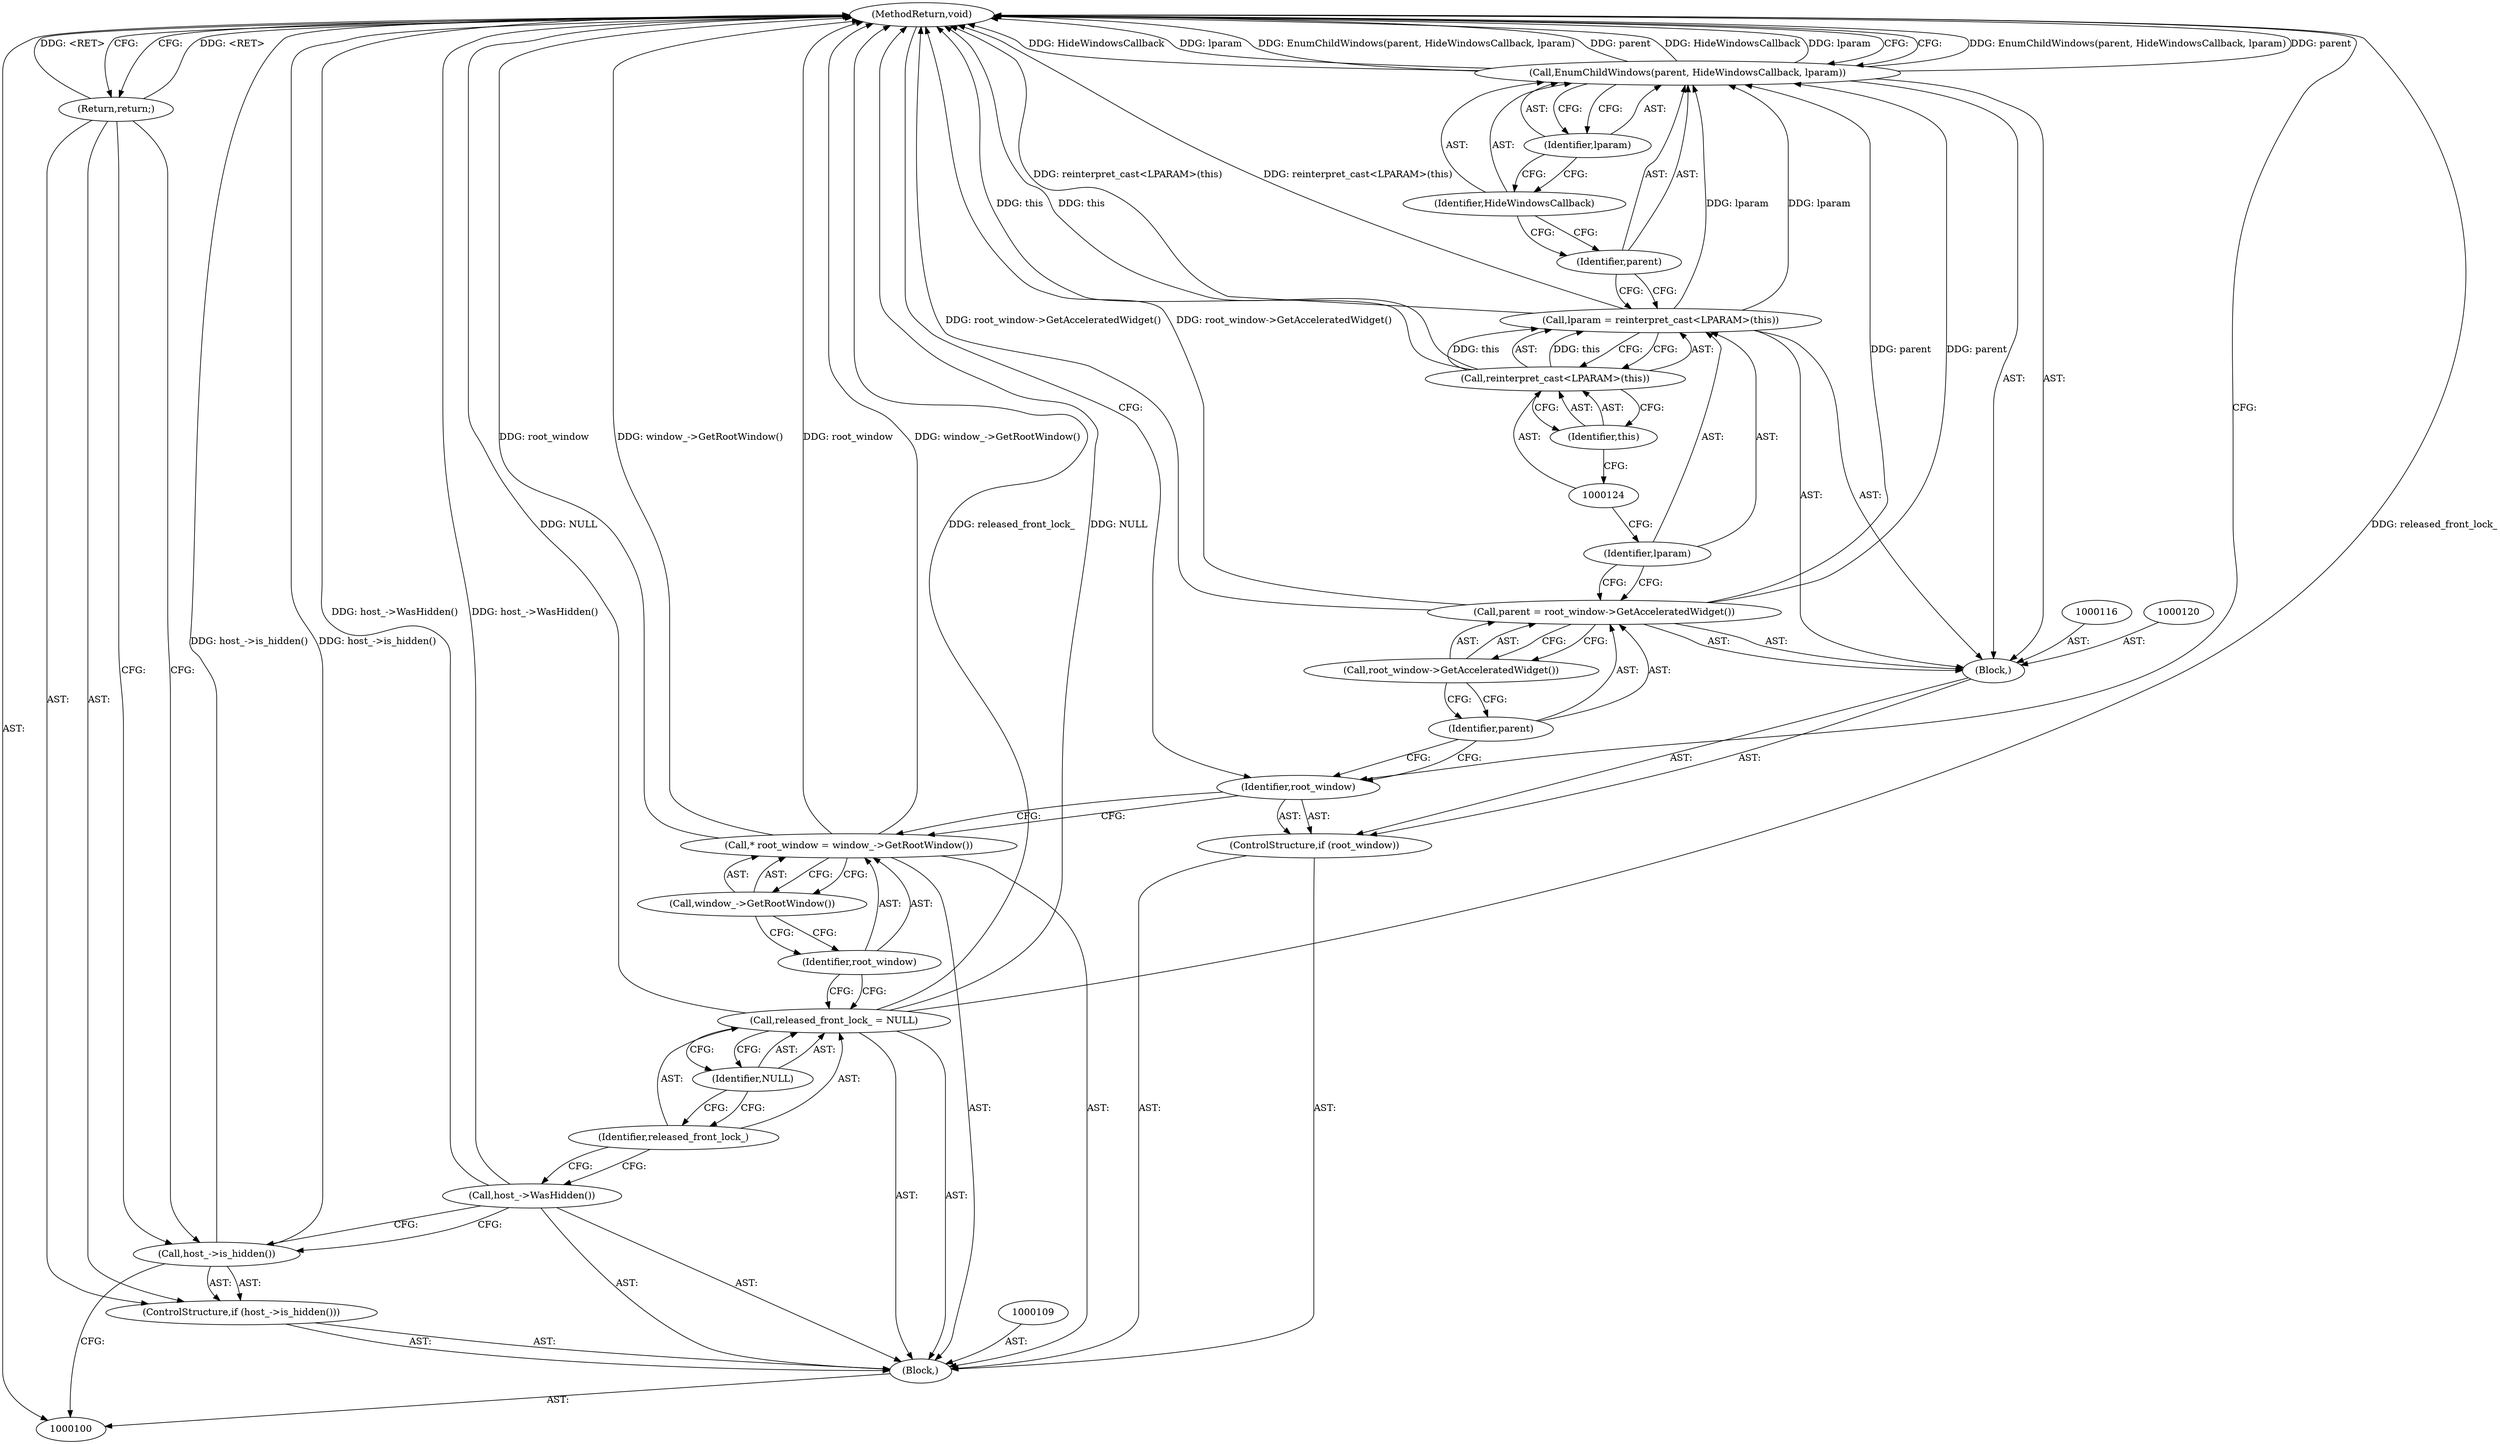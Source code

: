 digraph "0_Chrome_18d67244984a574ba2dd8779faabc0e3e34f4b76_35" {
"1000130" [label="(MethodReturn,void)"];
"1000101" [label="(Block,)"];
"1000113" [label="(ControlStructure,if (root_window))"];
"1000114" [label="(Identifier,root_window)"];
"1000119" [label="(Call,root_window->GetAcceleratedWidget())"];
"1000117" [label="(Call,parent = root_window->GetAcceleratedWidget())"];
"1000118" [label="(Identifier,parent)"];
"1000121" [label="(Call,lparam = reinterpret_cast<LPARAM>(this))"];
"1000122" [label="(Identifier,lparam)"];
"1000123" [label="(Call,reinterpret_cast<LPARAM>(this))"];
"1000115" [label="(Block,)"];
"1000125" [label="(Identifier,this)"];
"1000127" [label="(Identifier,parent)"];
"1000128" [label="(Identifier,HideWindowsCallback)"];
"1000126" [label="(Call,EnumChildWindows(parent, HideWindowsCallback, lparam))"];
"1000129" [label="(Identifier,lparam)"];
"1000102" [label="(ControlStructure,if (host_->is_hidden()))"];
"1000103" [label="(Call,host_->is_hidden())"];
"1000104" [label="(Return,return;)"];
"1000105" [label="(Call,host_->WasHidden())"];
"1000108" [label="(Identifier,NULL)"];
"1000106" [label="(Call,released_front_lock_ = NULL)"];
"1000107" [label="(Identifier,released_front_lock_)"];
"1000110" [label="(Call,* root_window = window_->GetRootWindow())"];
"1000111" [label="(Identifier,root_window)"];
"1000112" [label="(Call,window_->GetRootWindow())"];
"1000130" -> "1000100"  [label="AST: "];
"1000130" -> "1000104"  [label="CFG: "];
"1000130" -> "1000126"  [label="CFG: "];
"1000130" -> "1000114"  [label="CFG: "];
"1000126" -> "1000130"  [label="DDG: EnumChildWindows(parent, HideWindowsCallback, lparam)"];
"1000126" -> "1000130"  [label="DDG: parent"];
"1000126" -> "1000130"  [label="DDG: HideWindowsCallback"];
"1000126" -> "1000130"  [label="DDG: lparam"];
"1000123" -> "1000130"  [label="DDG: this"];
"1000106" -> "1000130"  [label="DDG: NULL"];
"1000106" -> "1000130"  [label="DDG: released_front_lock_"];
"1000105" -> "1000130"  [label="DDG: host_->WasHidden()"];
"1000121" -> "1000130"  [label="DDG: reinterpret_cast<LPARAM>(this)"];
"1000110" -> "1000130"  [label="DDG: window_->GetRootWindow()"];
"1000110" -> "1000130"  [label="DDG: root_window"];
"1000117" -> "1000130"  [label="DDG: root_window->GetAcceleratedWidget()"];
"1000103" -> "1000130"  [label="DDG: host_->is_hidden()"];
"1000104" -> "1000130"  [label="DDG: <RET>"];
"1000101" -> "1000100"  [label="AST: "];
"1000102" -> "1000101"  [label="AST: "];
"1000105" -> "1000101"  [label="AST: "];
"1000106" -> "1000101"  [label="AST: "];
"1000109" -> "1000101"  [label="AST: "];
"1000110" -> "1000101"  [label="AST: "];
"1000113" -> "1000101"  [label="AST: "];
"1000113" -> "1000101"  [label="AST: "];
"1000114" -> "1000113"  [label="AST: "];
"1000115" -> "1000113"  [label="AST: "];
"1000114" -> "1000113"  [label="AST: "];
"1000114" -> "1000110"  [label="CFG: "];
"1000118" -> "1000114"  [label="CFG: "];
"1000130" -> "1000114"  [label="CFG: "];
"1000119" -> "1000117"  [label="AST: "];
"1000119" -> "1000118"  [label="CFG: "];
"1000117" -> "1000119"  [label="CFG: "];
"1000117" -> "1000115"  [label="AST: "];
"1000117" -> "1000119"  [label="CFG: "];
"1000118" -> "1000117"  [label="AST: "];
"1000119" -> "1000117"  [label="AST: "];
"1000122" -> "1000117"  [label="CFG: "];
"1000117" -> "1000130"  [label="DDG: root_window->GetAcceleratedWidget()"];
"1000117" -> "1000126"  [label="DDG: parent"];
"1000118" -> "1000117"  [label="AST: "];
"1000118" -> "1000114"  [label="CFG: "];
"1000119" -> "1000118"  [label="CFG: "];
"1000121" -> "1000115"  [label="AST: "];
"1000121" -> "1000123"  [label="CFG: "];
"1000122" -> "1000121"  [label="AST: "];
"1000123" -> "1000121"  [label="AST: "];
"1000127" -> "1000121"  [label="CFG: "];
"1000121" -> "1000130"  [label="DDG: reinterpret_cast<LPARAM>(this)"];
"1000123" -> "1000121"  [label="DDG: this"];
"1000121" -> "1000126"  [label="DDG: lparam"];
"1000122" -> "1000121"  [label="AST: "];
"1000122" -> "1000117"  [label="CFG: "];
"1000124" -> "1000122"  [label="CFG: "];
"1000123" -> "1000121"  [label="AST: "];
"1000123" -> "1000125"  [label="CFG: "];
"1000124" -> "1000123"  [label="AST: "];
"1000125" -> "1000123"  [label="AST: "];
"1000121" -> "1000123"  [label="CFG: "];
"1000123" -> "1000130"  [label="DDG: this"];
"1000123" -> "1000121"  [label="DDG: this"];
"1000115" -> "1000113"  [label="AST: "];
"1000116" -> "1000115"  [label="AST: "];
"1000117" -> "1000115"  [label="AST: "];
"1000120" -> "1000115"  [label="AST: "];
"1000121" -> "1000115"  [label="AST: "];
"1000126" -> "1000115"  [label="AST: "];
"1000125" -> "1000123"  [label="AST: "];
"1000125" -> "1000124"  [label="CFG: "];
"1000123" -> "1000125"  [label="CFG: "];
"1000127" -> "1000126"  [label="AST: "];
"1000127" -> "1000121"  [label="CFG: "];
"1000128" -> "1000127"  [label="CFG: "];
"1000128" -> "1000126"  [label="AST: "];
"1000128" -> "1000127"  [label="CFG: "];
"1000129" -> "1000128"  [label="CFG: "];
"1000126" -> "1000115"  [label="AST: "];
"1000126" -> "1000129"  [label="CFG: "];
"1000127" -> "1000126"  [label="AST: "];
"1000128" -> "1000126"  [label="AST: "];
"1000129" -> "1000126"  [label="AST: "];
"1000130" -> "1000126"  [label="CFG: "];
"1000126" -> "1000130"  [label="DDG: EnumChildWindows(parent, HideWindowsCallback, lparam)"];
"1000126" -> "1000130"  [label="DDG: parent"];
"1000126" -> "1000130"  [label="DDG: HideWindowsCallback"];
"1000126" -> "1000130"  [label="DDG: lparam"];
"1000117" -> "1000126"  [label="DDG: parent"];
"1000121" -> "1000126"  [label="DDG: lparam"];
"1000129" -> "1000126"  [label="AST: "];
"1000129" -> "1000128"  [label="CFG: "];
"1000126" -> "1000129"  [label="CFG: "];
"1000102" -> "1000101"  [label="AST: "];
"1000103" -> "1000102"  [label="AST: "];
"1000104" -> "1000102"  [label="AST: "];
"1000103" -> "1000102"  [label="AST: "];
"1000103" -> "1000100"  [label="CFG: "];
"1000104" -> "1000103"  [label="CFG: "];
"1000105" -> "1000103"  [label="CFG: "];
"1000103" -> "1000130"  [label="DDG: host_->is_hidden()"];
"1000104" -> "1000102"  [label="AST: "];
"1000104" -> "1000103"  [label="CFG: "];
"1000130" -> "1000104"  [label="CFG: "];
"1000104" -> "1000130"  [label="DDG: <RET>"];
"1000105" -> "1000101"  [label="AST: "];
"1000105" -> "1000103"  [label="CFG: "];
"1000107" -> "1000105"  [label="CFG: "];
"1000105" -> "1000130"  [label="DDG: host_->WasHidden()"];
"1000108" -> "1000106"  [label="AST: "];
"1000108" -> "1000107"  [label="CFG: "];
"1000106" -> "1000108"  [label="CFG: "];
"1000106" -> "1000101"  [label="AST: "];
"1000106" -> "1000108"  [label="CFG: "];
"1000107" -> "1000106"  [label="AST: "];
"1000108" -> "1000106"  [label="AST: "];
"1000111" -> "1000106"  [label="CFG: "];
"1000106" -> "1000130"  [label="DDG: NULL"];
"1000106" -> "1000130"  [label="DDG: released_front_lock_"];
"1000107" -> "1000106"  [label="AST: "];
"1000107" -> "1000105"  [label="CFG: "];
"1000108" -> "1000107"  [label="CFG: "];
"1000110" -> "1000101"  [label="AST: "];
"1000110" -> "1000112"  [label="CFG: "];
"1000111" -> "1000110"  [label="AST: "];
"1000112" -> "1000110"  [label="AST: "];
"1000114" -> "1000110"  [label="CFG: "];
"1000110" -> "1000130"  [label="DDG: window_->GetRootWindow()"];
"1000110" -> "1000130"  [label="DDG: root_window"];
"1000111" -> "1000110"  [label="AST: "];
"1000111" -> "1000106"  [label="CFG: "];
"1000112" -> "1000111"  [label="CFG: "];
"1000112" -> "1000110"  [label="AST: "];
"1000112" -> "1000111"  [label="CFG: "];
"1000110" -> "1000112"  [label="CFG: "];
}
